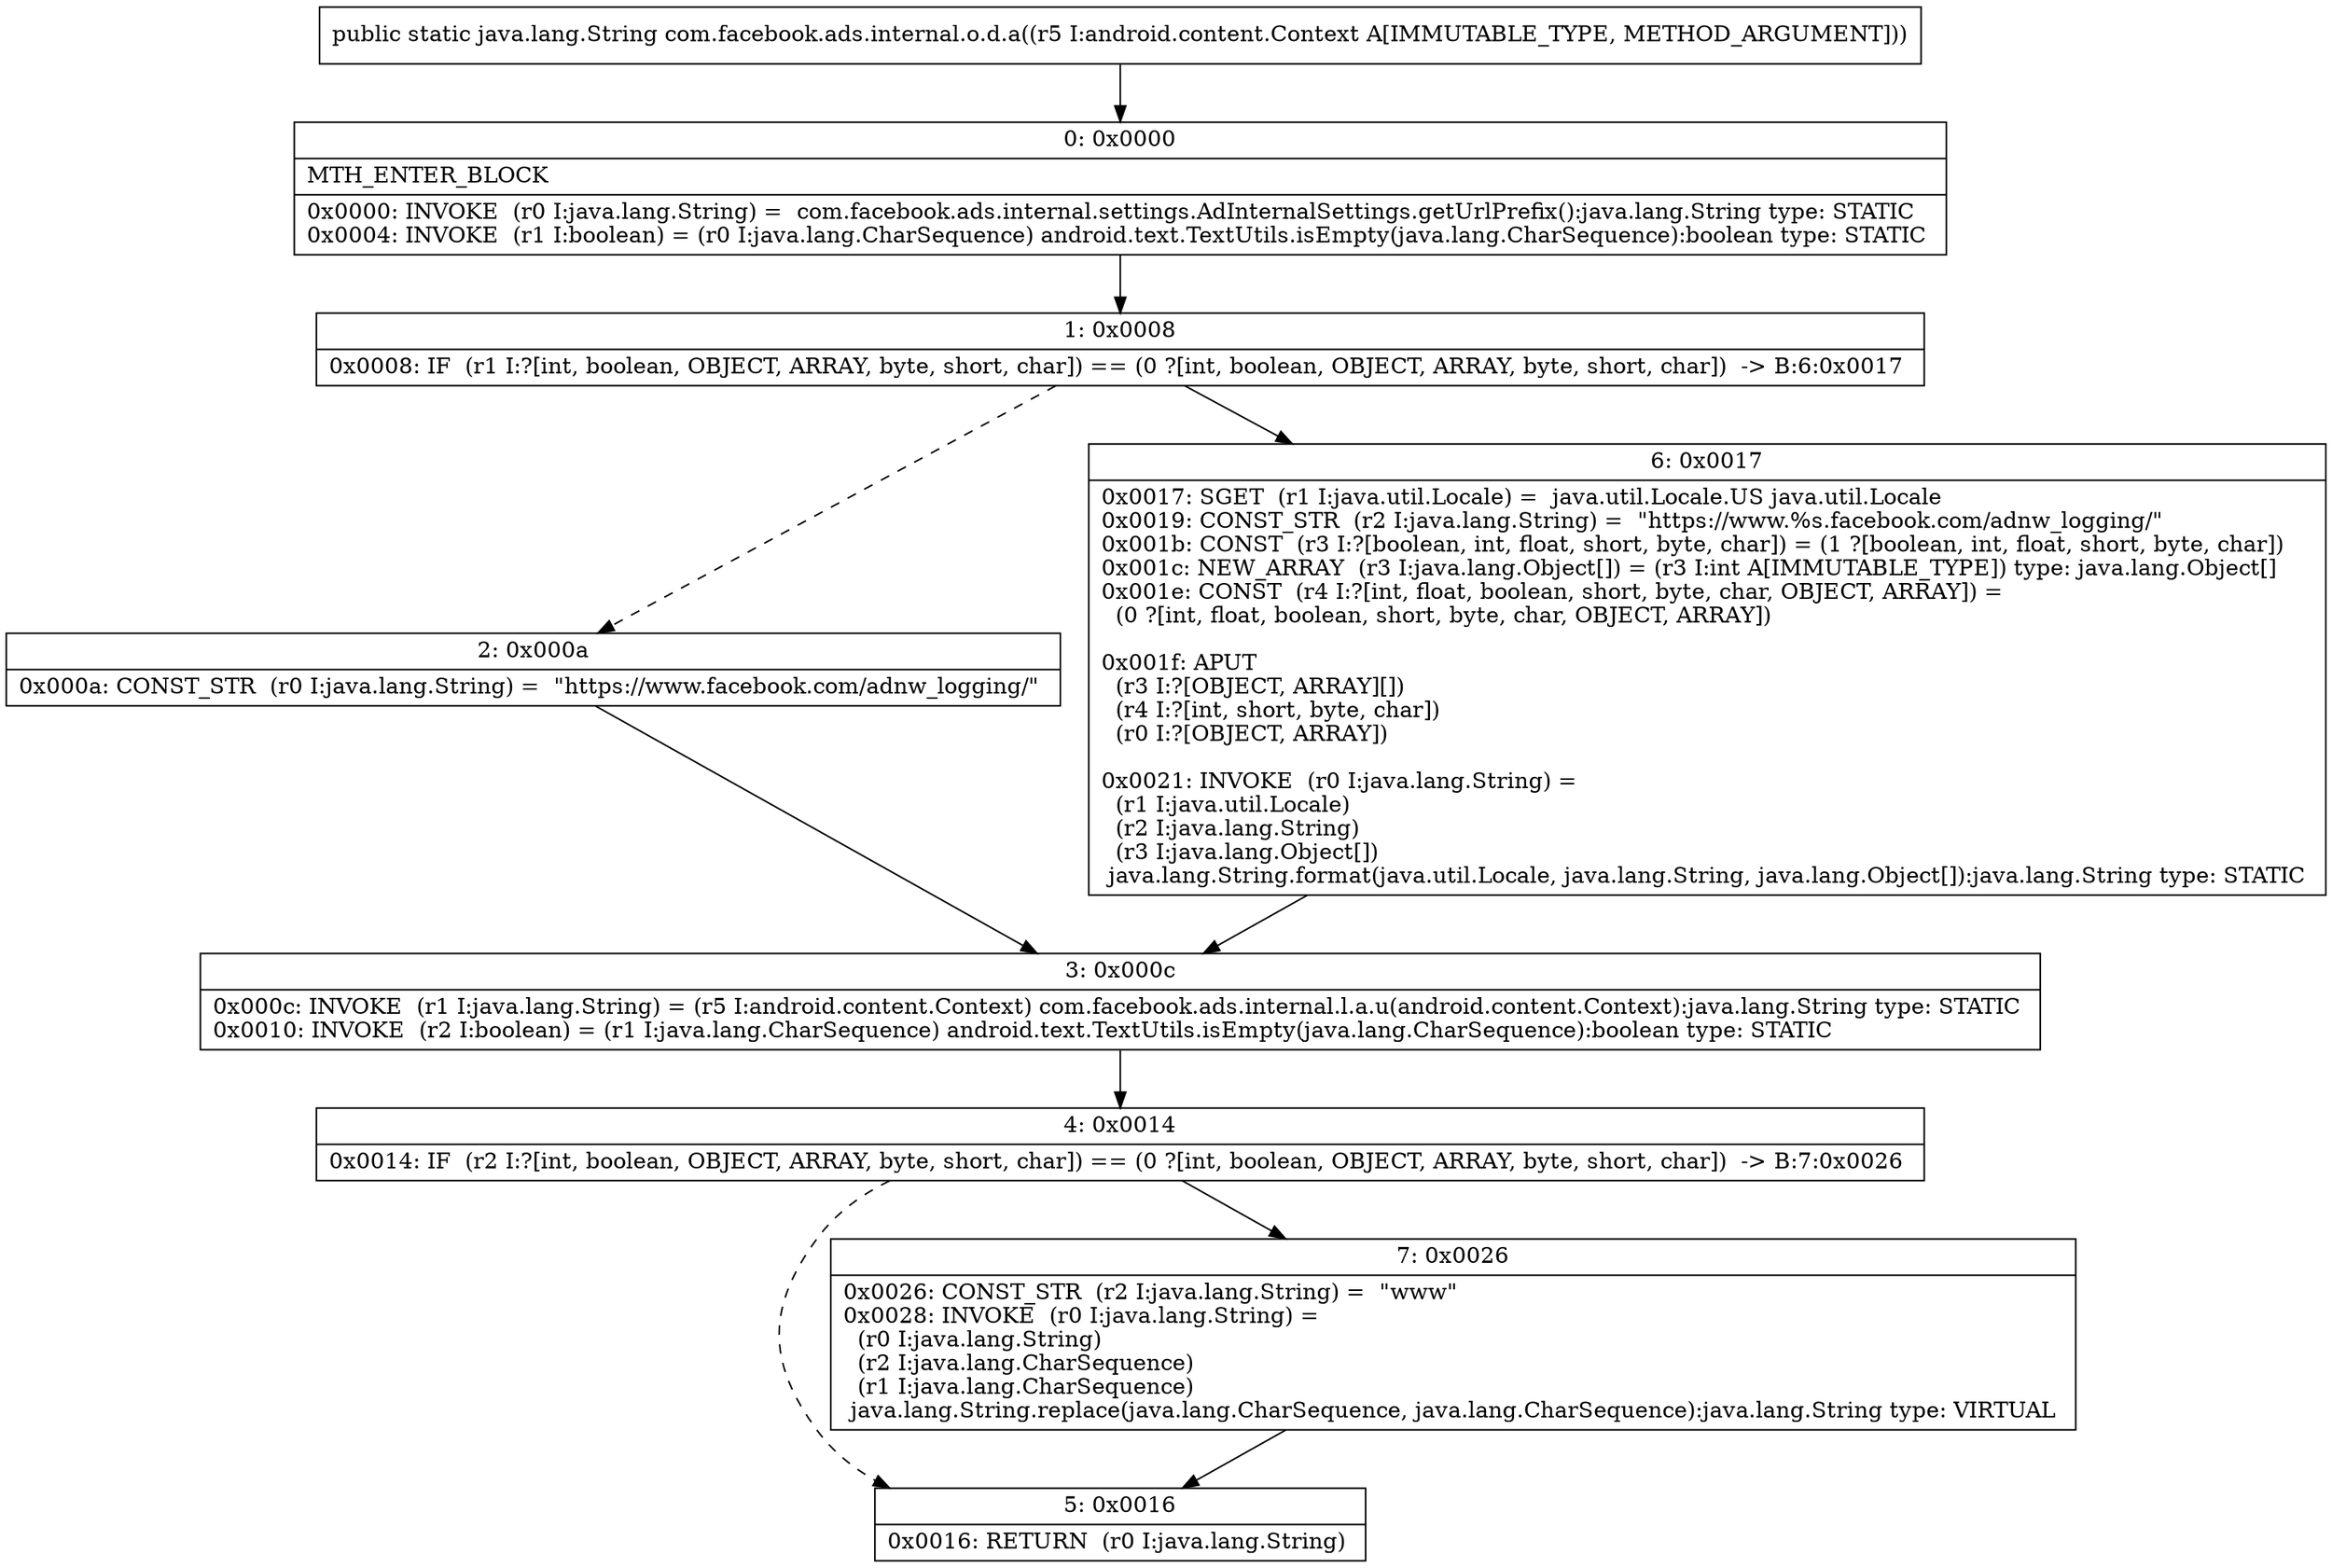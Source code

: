 digraph "CFG forcom.facebook.ads.internal.o.d.a(Landroid\/content\/Context;)Ljava\/lang\/String;" {
Node_0 [shape=record,label="{0\:\ 0x0000|MTH_ENTER_BLOCK\l|0x0000: INVOKE  (r0 I:java.lang.String) =  com.facebook.ads.internal.settings.AdInternalSettings.getUrlPrefix():java.lang.String type: STATIC \l0x0004: INVOKE  (r1 I:boolean) = (r0 I:java.lang.CharSequence) android.text.TextUtils.isEmpty(java.lang.CharSequence):boolean type: STATIC \l}"];
Node_1 [shape=record,label="{1\:\ 0x0008|0x0008: IF  (r1 I:?[int, boolean, OBJECT, ARRAY, byte, short, char]) == (0 ?[int, boolean, OBJECT, ARRAY, byte, short, char])  \-\> B:6:0x0017 \l}"];
Node_2 [shape=record,label="{2\:\ 0x000a|0x000a: CONST_STR  (r0 I:java.lang.String) =  \"https:\/\/www.facebook.com\/adnw_logging\/\" \l}"];
Node_3 [shape=record,label="{3\:\ 0x000c|0x000c: INVOKE  (r1 I:java.lang.String) = (r5 I:android.content.Context) com.facebook.ads.internal.l.a.u(android.content.Context):java.lang.String type: STATIC \l0x0010: INVOKE  (r2 I:boolean) = (r1 I:java.lang.CharSequence) android.text.TextUtils.isEmpty(java.lang.CharSequence):boolean type: STATIC \l}"];
Node_4 [shape=record,label="{4\:\ 0x0014|0x0014: IF  (r2 I:?[int, boolean, OBJECT, ARRAY, byte, short, char]) == (0 ?[int, boolean, OBJECT, ARRAY, byte, short, char])  \-\> B:7:0x0026 \l}"];
Node_5 [shape=record,label="{5\:\ 0x0016|0x0016: RETURN  (r0 I:java.lang.String) \l}"];
Node_6 [shape=record,label="{6\:\ 0x0017|0x0017: SGET  (r1 I:java.util.Locale) =  java.util.Locale.US java.util.Locale \l0x0019: CONST_STR  (r2 I:java.lang.String) =  \"https:\/\/www.%s.facebook.com\/adnw_logging\/\" \l0x001b: CONST  (r3 I:?[boolean, int, float, short, byte, char]) = (1 ?[boolean, int, float, short, byte, char]) \l0x001c: NEW_ARRAY  (r3 I:java.lang.Object[]) = (r3 I:int A[IMMUTABLE_TYPE]) type: java.lang.Object[] \l0x001e: CONST  (r4 I:?[int, float, boolean, short, byte, char, OBJECT, ARRAY]) = \l  (0 ?[int, float, boolean, short, byte, char, OBJECT, ARRAY])\l \l0x001f: APUT  \l  (r3 I:?[OBJECT, ARRAY][])\l  (r4 I:?[int, short, byte, char])\l  (r0 I:?[OBJECT, ARRAY])\l \l0x0021: INVOKE  (r0 I:java.lang.String) = \l  (r1 I:java.util.Locale)\l  (r2 I:java.lang.String)\l  (r3 I:java.lang.Object[])\l java.lang.String.format(java.util.Locale, java.lang.String, java.lang.Object[]):java.lang.String type: STATIC \l}"];
Node_7 [shape=record,label="{7\:\ 0x0026|0x0026: CONST_STR  (r2 I:java.lang.String) =  \"www\" \l0x0028: INVOKE  (r0 I:java.lang.String) = \l  (r0 I:java.lang.String)\l  (r2 I:java.lang.CharSequence)\l  (r1 I:java.lang.CharSequence)\l java.lang.String.replace(java.lang.CharSequence, java.lang.CharSequence):java.lang.String type: VIRTUAL \l}"];
MethodNode[shape=record,label="{public static java.lang.String com.facebook.ads.internal.o.d.a((r5 I:android.content.Context A[IMMUTABLE_TYPE, METHOD_ARGUMENT])) }"];
MethodNode -> Node_0;
Node_0 -> Node_1;
Node_1 -> Node_2[style=dashed];
Node_1 -> Node_6;
Node_2 -> Node_3;
Node_3 -> Node_4;
Node_4 -> Node_5[style=dashed];
Node_4 -> Node_7;
Node_6 -> Node_3;
Node_7 -> Node_5;
}

